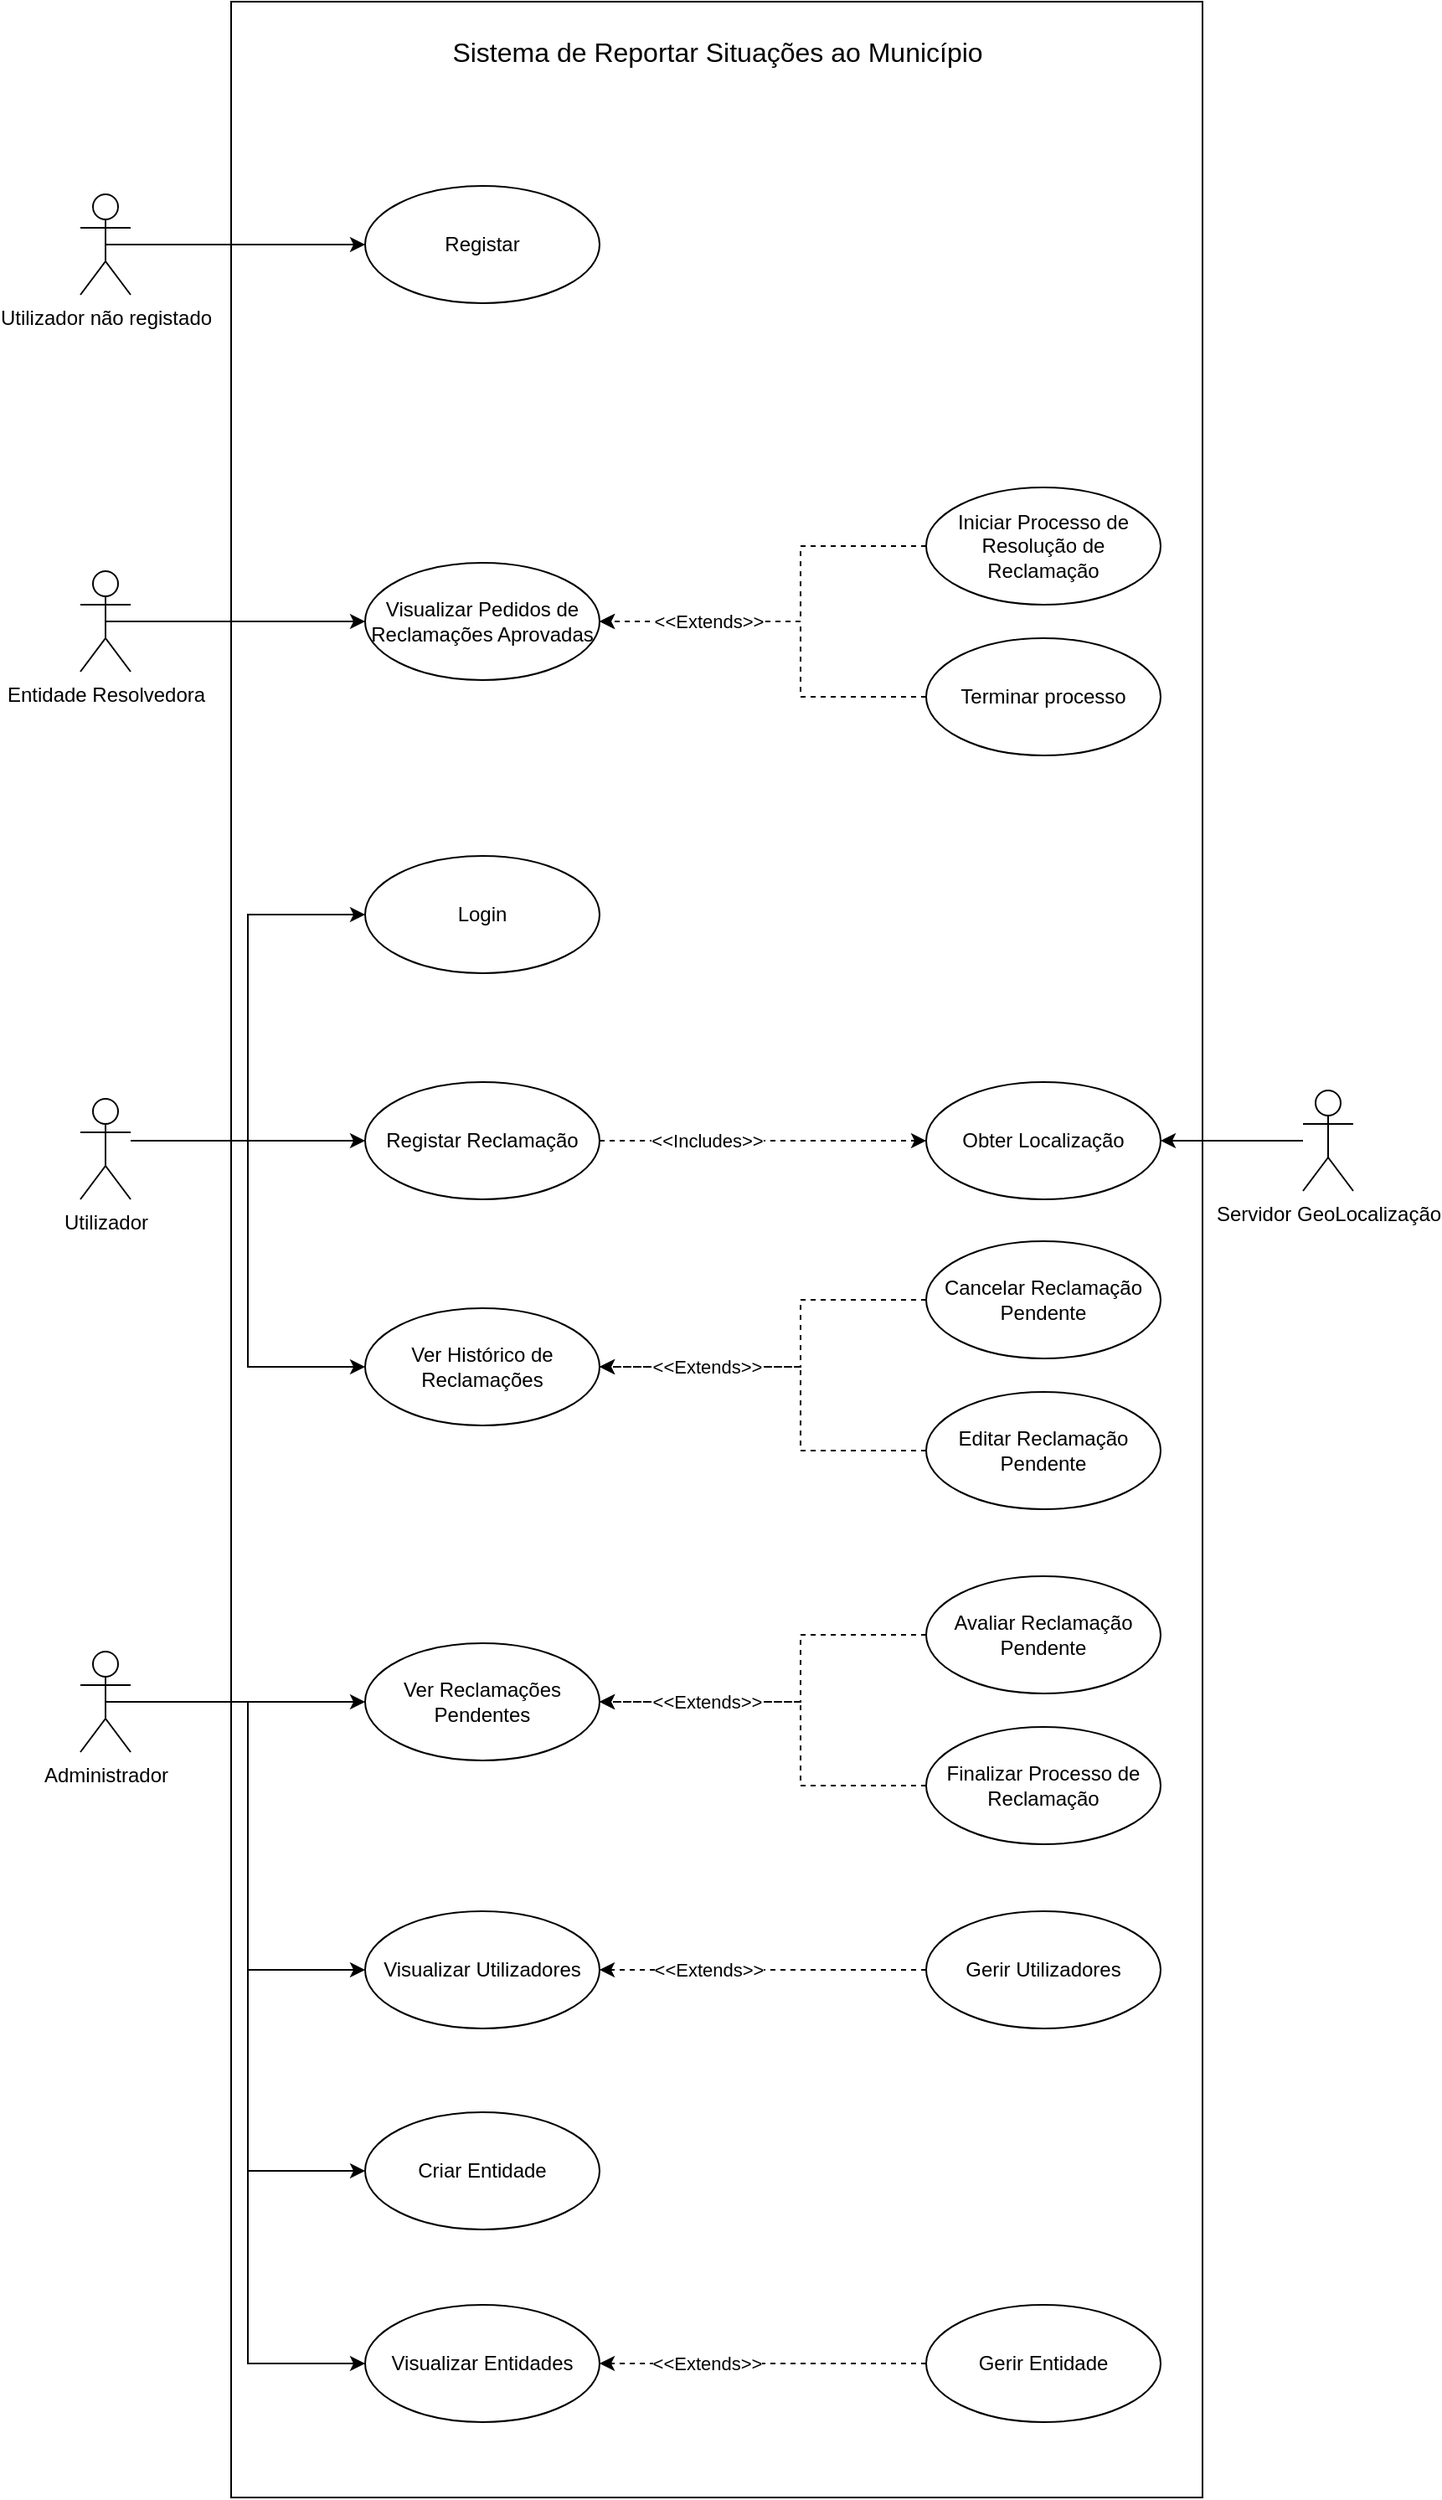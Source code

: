 <mxfile version="14.4.4" type="device"><diagram id="tkzAL4-wK5SUaIzyktco" name="Page-1"><mxGraphModel dx="2500" dy="896" grid="1" gridSize="10" guides="1" tooltips="1" connect="1" arrows="1" fold="1" page="1" pageScale="1" pageWidth="827" pageHeight="1169" math="0" shadow="0"><root><mxCell id="0"/><mxCell id="1" parent="0"/><mxCell id="OmD_Ws-kqqnIf-lp3qXM-156" value="" style="verticalLabelPosition=bottom;verticalAlign=top;html=1;shape=mxgraph.basic.rect;fillColor2=none;strokeWidth=1;size=20;indent=5;" vertex="1" parent="1"><mxGeometry x="130" y="40" width="580" height="1490" as="geometry"/></mxCell><mxCell id="OmD_Ws-kqqnIf-lp3qXM-2" style="edgeStyle=orthogonalEdgeStyle;rounded=0;orthogonalLoop=1;jettySize=auto;html=1;exitX=0.5;exitY=0.5;exitDx=0;exitDy=0;exitPerimeter=0;" edge="1" parent="1" source="OmD_Ws-kqqnIf-lp3qXM-3" target="OmD_Ws-kqqnIf-lp3qXM-11"><mxGeometry relative="1" as="geometry"/></mxCell><mxCell id="OmD_Ws-kqqnIf-lp3qXM-3" value="Utilizador não registado" style="shape=umlActor;verticalLabelPosition=bottom;verticalAlign=top;html=1;" vertex="1" parent="1"><mxGeometry x="40" y="155" width="30" height="60" as="geometry"/></mxCell><mxCell id="OmD_Ws-kqqnIf-lp3qXM-150" style="edgeStyle=orthogonalEdgeStyle;rounded=0;orthogonalLoop=1;jettySize=auto;html=1;entryX=0;entryY=0.5;entryDx=0;entryDy=0;endArrow=classic;endFill=1;" edge="1" parent="1" source="OmD_Ws-kqqnIf-lp3qXM-8" target="OmD_Ws-kqqnIf-lp3qXM-12"><mxGeometry relative="1" as="geometry"><Array as="points"><mxPoint x="140" y="720"/><mxPoint x="140" y="585"/></Array></mxGeometry></mxCell><mxCell id="OmD_Ws-kqqnIf-lp3qXM-151" style="edgeStyle=orthogonalEdgeStyle;rounded=0;orthogonalLoop=1;jettySize=auto;html=1;endArrow=classic;endFill=1;" edge="1" parent="1" source="OmD_Ws-kqqnIf-lp3qXM-8" target="OmD_Ws-kqqnIf-lp3qXM-15"><mxGeometry relative="1" as="geometry"><Array as="points"><mxPoint x="110" y="720"/><mxPoint x="110" y="720"/></Array></mxGeometry></mxCell><mxCell id="OmD_Ws-kqqnIf-lp3qXM-152" style="edgeStyle=orthogonalEdgeStyle;rounded=0;orthogonalLoop=1;jettySize=auto;html=1;entryX=0;entryY=0.5;entryDx=0;entryDy=0;endArrow=classic;endFill=1;" edge="1" parent="1" source="OmD_Ws-kqqnIf-lp3qXM-8" target="OmD_Ws-kqqnIf-lp3qXM-18"><mxGeometry relative="1" as="geometry"><Array as="points"><mxPoint x="140" y="720"/><mxPoint x="140" y="855"/></Array></mxGeometry></mxCell><mxCell id="OmD_Ws-kqqnIf-lp3qXM-8" value="Utilizador" style="shape=umlActor;verticalLabelPosition=bottom;verticalAlign=top;html=1;" vertex="1" parent="1"><mxGeometry x="40" y="695" width="30" height="60" as="geometry"/></mxCell><mxCell id="OmD_Ws-kqqnIf-lp3qXM-9" style="edgeStyle=orthogonalEdgeStyle;rounded=0;orthogonalLoop=1;jettySize=auto;html=1;entryX=1;entryY=0.5;entryDx=0;entryDy=0;" edge="1" parent="1" source="OmD_Ws-kqqnIf-lp3qXM-10" target="OmD_Ws-kqqnIf-lp3qXM-20"><mxGeometry relative="1" as="geometry"/></mxCell><mxCell id="OmD_Ws-kqqnIf-lp3qXM-10" value="Servidor GeoLocalização" style="shape=umlActor;verticalLabelPosition=bottom;verticalAlign=top;html=1;" vertex="1" parent="1"><mxGeometry x="770" y="690" width="30" height="60" as="geometry"/></mxCell><mxCell id="OmD_Ws-kqqnIf-lp3qXM-11" value="Registar" style="ellipse;whiteSpace=wrap;html=1;" vertex="1" parent="1"><mxGeometry x="210" y="150" width="140" height="70" as="geometry"/></mxCell><mxCell id="OmD_Ws-kqqnIf-lp3qXM-12" value="Login" style="ellipse;whiteSpace=wrap;html=1;" vertex="1" parent="1"><mxGeometry x="210" y="550" width="140" height="70" as="geometry"/></mxCell><mxCell id="OmD_Ws-kqqnIf-lp3qXM-52" style="edgeStyle=orthogonalEdgeStyle;rounded=0;orthogonalLoop=1;jettySize=auto;html=1;entryX=0;entryY=0.5;entryDx=0;entryDy=0;dashed=1;" edge="1" parent="1" source="OmD_Ws-kqqnIf-lp3qXM-15" target="OmD_Ws-kqqnIf-lp3qXM-20"><mxGeometry relative="1" as="geometry"/></mxCell><mxCell id="OmD_Ws-kqqnIf-lp3qXM-53" value="&amp;lt;&amp;lt;Includes&amp;gt;&amp;gt;" style="edgeLabel;html=1;align=center;verticalAlign=middle;resizable=0;points=[];" vertex="1" connectable="0" parent="OmD_Ws-kqqnIf-lp3qXM-52"><mxGeometry x="-0.78" y="-6" relative="1" as="geometry"><mxPoint x="42.62" y="-6" as="offset"/></mxGeometry></mxCell><mxCell id="OmD_Ws-kqqnIf-lp3qXM-15" value="Registar Reclamação" style="ellipse;whiteSpace=wrap;html=1;" vertex="1" parent="1"><mxGeometry x="210" y="685" width="140" height="70" as="geometry"/></mxCell><mxCell id="OmD_Ws-kqqnIf-lp3qXM-18" value="Ver Histórico de Reclamações" style="ellipse;whiteSpace=wrap;html=1;" vertex="1" parent="1"><mxGeometry x="210" y="820" width="140" height="70" as="geometry"/></mxCell><mxCell id="OmD_Ws-kqqnIf-lp3qXM-19" value="Sistema de Reportar Situações ao Município" style="text;html=1;align=center;verticalAlign=middle;resizable=0;points=[];autosize=1;fontSize=16;" vertex="1" parent="1"><mxGeometry x="255" y="60" width="330" height="20" as="geometry"/></mxCell><mxCell id="OmD_Ws-kqqnIf-lp3qXM-20" value="Obter Localização" style="ellipse;whiteSpace=wrap;html=1;" vertex="1" parent="1"><mxGeometry x="545" y="685" width="140" height="70" as="geometry"/></mxCell><mxCell id="OmD_Ws-kqqnIf-lp3qXM-146" style="edgeStyle=orthogonalEdgeStyle;rounded=0;orthogonalLoop=1;jettySize=auto;html=1;entryX=1;entryY=0.5;entryDx=0;entryDy=0;dashed=1;endArrow=classic;endFill=1;" edge="1" parent="1" source="OmD_Ws-kqqnIf-lp3qXM-55" target="OmD_Ws-kqqnIf-lp3qXM-18"><mxGeometry relative="1" as="geometry"><Array as="points"><mxPoint x="470" y="815"/><mxPoint x="470" y="855"/></Array></mxGeometry></mxCell><mxCell id="OmD_Ws-kqqnIf-lp3qXM-55" value="Cancelar Reclamação Pendente" style="ellipse;whiteSpace=wrap;html=1;" vertex="1" parent="1"><mxGeometry x="545" y="780" width="140" height="70" as="geometry"/></mxCell><mxCell id="OmD_Ws-kqqnIf-lp3qXM-147" style="edgeStyle=orthogonalEdgeStyle;rounded=0;orthogonalLoop=1;jettySize=auto;html=1;entryX=1;entryY=0.5;entryDx=0;entryDy=0;dashed=1;endArrow=classic;endFill=1;" edge="1" parent="1" source="OmD_Ws-kqqnIf-lp3qXM-58" target="OmD_Ws-kqqnIf-lp3qXM-18"><mxGeometry relative="1" as="geometry"><Array as="points"><mxPoint x="470" y="905"/><mxPoint x="470" y="855"/></Array></mxGeometry></mxCell><mxCell id="OmD_Ws-kqqnIf-lp3qXM-149" value="&amp;lt;&amp;lt;Extends&amp;gt;&amp;gt;" style="edgeLabel;html=1;align=center;verticalAlign=middle;resizable=0;points=[];" vertex="1" connectable="0" parent="OmD_Ws-kqqnIf-lp3qXM-147"><mxGeometry x="0.686" y="1" relative="1" as="geometry"><mxPoint x="25.4" y="-1" as="offset"/></mxGeometry></mxCell><mxCell id="OmD_Ws-kqqnIf-lp3qXM-58" value="Editar Reclamação Pendente" style="ellipse;whiteSpace=wrap;html=1;" vertex="1" parent="1"><mxGeometry x="545" y="870" width="140" height="70" as="geometry"/></mxCell><mxCell id="OmD_Ws-kqqnIf-lp3qXM-71" style="edgeStyle=orthogonalEdgeStyle;rounded=0;orthogonalLoop=1;jettySize=auto;html=1;" edge="1" parent="1" source="OmD_Ws-kqqnIf-lp3qXM-61" target="OmD_Ws-kqqnIf-lp3qXM-64"><mxGeometry relative="1" as="geometry"/></mxCell><mxCell id="OmD_Ws-kqqnIf-lp3qXM-86" style="edgeStyle=orthogonalEdgeStyle;rounded=0;orthogonalLoop=1;jettySize=auto;html=1;exitX=0.5;exitY=0.5;exitDx=0;exitDy=0;exitPerimeter=0;entryX=0;entryY=0.5;entryDx=0;entryDy=0;" edge="1" parent="1" source="OmD_Ws-kqqnIf-lp3qXM-61" target="OmD_Ws-kqqnIf-lp3qXM-85"><mxGeometry relative="1" as="geometry"/></mxCell><mxCell id="OmD_Ws-kqqnIf-lp3qXM-88" style="edgeStyle=orthogonalEdgeStyle;rounded=0;orthogonalLoop=1;jettySize=auto;html=1;entryX=0;entryY=0.5;entryDx=0;entryDy=0;" edge="1" parent="1" source="OmD_Ws-kqqnIf-lp3qXM-61" target="OmD_Ws-kqqnIf-lp3qXM-87"><mxGeometry relative="1" as="geometry"/></mxCell><mxCell id="OmD_Ws-kqqnIf-lp3qXM-103" style="edgeStyle=orthogonalEdgeStyle;rounded=0;orthogonalLoop=1;jettySize=auto;html=1;entryX=0;entryY=0.5;entryDx=0;entryDy=0;" edge="1" parent="1" source="OmD_Ws-kqqnIf-lp3qXM-61" target="OmD_Ws-kqqnIf-lp3qXM-76"><mxGeometry relative="1" as="geometry"/></mxCell><mxCell id="OmD_Ws-kqqnIf-lp3qXM-61" value="Administrador" style="shape=umlActor;verticalLabelPosition=bottom;verticalAlign=top;html=1;" vertex="1" parent="1"><mxGeometry x="40" y="1025" width="30" height="60" as="geometry"/></mxCell><mxCell id="OmD_Ws-kqqnIf-lp3qXM-64" value="Ver Reclamações Pendentes" style="ellipse;whiteSpace=wrap;html=1;" vertex="1" parent="1"><mxGeometry x="210" y="1020" width="140" height="70" as="geometry"/></mxCell><mxCell id="OmD_Ws-kqqnIf-lp3qXM-143" style="edgeStyle=orthogonalEdgeStyle;rounded=0;orthogonalLoop=1;jettySize=auto;html=1;entryX=1;entryY=0.5;entryDx=0;entryDy=0;dashed=1;endArrow=classic;endFill=1;" edge="1" parent="1" source="OmD_Ws-kqqnIf-lp3qXM-66" target="OmD_Ws-kqqnIf-lp3qXM-64"><mxGeometry relative="1" as="geometry"><Array as="points"><mxPoint x="470" y="1015"/><mxPoint x="470" y="1055"/></Array></mxGeometry></mxCell><mxCell id="OmD_Ws-kqqnIf-lp3qXM-66" value="Avaliar Reclamação Pendente" style="ellipse;whiteSpace=wrap;html=1;" vertex="1" parent="1"><mxGeometry x="545" y="980" width="140" height="70" as="geometry"/></mxCell><mxCell id="OmD_Ws-kqqnIf-lp3qXM-144" style="edgeStyle=orthogonalEdgeStyle;rounded=0;orthogonalLoop=1;jettySize=auto;html=1;entryX=1;entryY=0.5;entryDx=0;entryDy=0;dashed=1;endArrow=classic;endFill=1;" edge="1" parent="1" source="OmD_Ws-kqqnIf-lp3qXM-70" target="OmD_Ws-kqqnIf-lp3qXM-64"><mxGeometry relative="1" as="geometry"><Array as="points"><mxPoint x="470" y="1105"/><mxPoint x="470" y="1055"/></Array></mxGeometry></mxCell><mxCell id="OmD_Ws-kqqnIf-lp3qXM-145" value="&amp;lt;&amp;lt;Extends&amp;gt;&amp;gt;" style="edgeLabel;html=1;align=center;verticalAlign=middle;resizable=0;points=[];" vertex="1" connectable="0" parent="OmD_Ws-kqqnIf-lp3qXM-144"><mxGeometry x="0.69" y="1" relative="1" as="geometry"><mxPoint x="25.67" y="-1" as="offset"/></mxGeometry></mxCell><mxCell id="OmD_Ws-kqqnIf-lp3qXM-70" value="Finalizar Processo de Reclamação" style="ellipse;whiteSpace=wrap;html=1;" vertex="1" parent="1"><mxGeometry x="545" y="1070" width="140" height="70" as="geometry"/></mxCell><mxCell id="OmD_Ws-kqqnIf-lp3qXM-76" value="Visualizar Utilizadores" style="ellipse;whiteSpace=wrap;html=1;" vertex="1" parent="1"><mxGeometry x="210" y="1180" width="140" height="70" as="geometry"/></mxCell><mxCell id="OmD_Ws-kqqnIf-lp3qXM-140" style="edgeStyle=orthogonalEdgeStyle;rounded=0;orthogonalLoop=1;jettySize=auto;html=1;entryX=1;entryY=0.5;entryDx=0;entryDy=0;dashed=1;endArrow=classic;endFill=1;" edge="1" parent="1" source="OmD_Ws-kqqnIf-lp3qXM-80" target="OmD_Ws-kqqnIf-lp3qXM-76"><mxGeometry relative="1" as="geometry"/></mxCell><mxCell id="OmD_Ws-kqqnIf-lp3qXM-141" value="&amp;lt;&amp;lt;Extends&amp;gt;&amp;gt;" style="edgeLabel;html=1;align=center;verticalAlign=middle;resizable=0;points=[];" vertex="1" connectable="0" parent="OmD_Ws-kqqnIf-lp3qXM-140"><mxGeometry x="0.392" y="-1" relative="1" as="geometry"><mxPoint x="4.86" y="1" as="offset"/></mxGeometry></mxCell><mxCell id="OmD_Ws-kqqnIf-lp3qXM-80" value="Gerir Utilizadores" style="ellipse;whiteSpace=wrap;html=1;" vertex="1" parent="1"><mxGeometry x="545" y="1180" width="140" height="70" as="geometry"/></mxCell><mxCell id="OmD_Ws-kqqnIf-lp3qXM-85" value="Criar Entidade" style="ellipse;whiteSpace=wrap;html=1;" vertex="1" parent="1"><mxGeometry x="210" y="1300" width="140" height="70" as="geometry"/></mxCell><mxCell id="OmD_Ws-kqqnIf-lp3qXM-87" value="Visualizar Entidades" style="ellipse;whiteSpace=wrap;html=1;" vertex="1" parent="1"><mxGeometry x="210" y="1415" width="140" height="70" as="geometry"/></mxCell><mxCell id="OmD_Ws-kqqnIf-lp3qXM-91" style="edgeStyle=orthogonalEdgeStyle;rounded=0;orthogonalLoop=1;jettySize=auto;html=1;dashed=1;" edge="1" parent="1" source="OmD_Ws-kqqnIf-lp3qXM-90" target="OmD_Ws-kqqnIf-lp3qXM-87"><mxGeometry relative="1" as="geometry"/></mxCell><mxCell id="OmD_Ws-kqqnIf-lp3qXM-92" value="&amp;lt;&amp;lt;Extends&amp;gt;&amp;gt;" style="edgeLabel;html=1;align=center;verticalAlign=middle;resizable=0;points=[];" vertex="1" connectable="0" parent="OmD_Ws-kqqnIf-lp3qXM-91"><mxGeometry x="0.332" relative="1" as="geometry"><mxPoint x="-1.34" as="offset"/></mxGeometry></mxCell><mxCell id="OmD_Ws-kqqnIf-lp3qXM-90" value="Gerir Entidade" style="ellipse;whiteSpace=wrap;html=1;" vertex="1" parent="1"><mxGeometry x="545" y="1415" width="140" height="70" as="geometry"/></mxCell><mxCell id="OmD_Ws-kqqnIf-lp3qXM-113" style="edgeStyle=orthogonalEdgeStyle;rounded=0;orthogonalLoop=1;jettySize=auto;html=1;exitX=0.5;exitY=0.5;exitDx=0;exitDy=0;exitPerimeter=0;entryX=0;entryY=0.5;entryDx=0;entryDy=0;" edge="1" parent="1" source="OmD_Ws-kqqnIf-lp3qXM-104" target="OmD_Ws-kqqnIf-lp3qXM-110"><mxGeometry relative="1" as="geometry"/></mxCell><mxCell id="OmD_Ws-kqqnIf-lp3qXM-104" value="Entidade Resolvedora" style="shape=umlActor;verticalLabelPosition=bottom;verticalAlign=top;html=1;" vertex="1" parent="1"><mxGeometry x="40" y="380" width="30" height="60" as="geometry"/></mxCell><mxCell id="OmD_Ws-kqqnIf-lp3qXM-110" value="Visualizar Pedidos de Reclamações Aprovadas" style="ellipse;whiteSpace=wrap;html=1;" vertex="1" parent="1"><mxGeometry x="210" y="375" width="140" height="70" as="geometry"/></mxCell><mxCell id="OmD_Ws-kqqnIf-lp3qXM-153" style="edgeStyle=orthogonalEdgeStyle;rounded=0;orthogonalLoop=1;jettySize=auto;html=1;entryX=1;entryY=0.5;entryDx=0;entryDy=0;endArrow=classic;endFill=1;dashed=1;" edge="1" parent="1" source="OmD_Ws-kqqnIf-lp3qXM-111" target="OmD_Ws-kqqnIf-lp3qXM-110"><mxGeometry relative="1" as="geometry"><Array as="points"><mxPoint x="470" y="365"/><mxPoint x="470" y="410"/></Array></mxGeometry></mxCell><mxCell id="OmD_Ws-kqqnIf-lp3qXM-111" value="Iniciar Processo de Resolução de Reclamação" style="ellipse;whiteSpace=wrap;html=1;" vertex="1" parent="1"><mxGeometry x="545" y="330" width="140" height="70" as="geometry"/></mxCell><mxCell id="OmD_Ws-kqqnIf-lp3qXM-154" style="edgeStyle=orthogonalEdgeStyle;rounded=0;orthogonalLoop=1;jettySize=auto;html=1;entryX=1;entryY=0.5;entryDx=0;entryDy=0;endArrow=classic;endFill=1;dashed=1;" edge="1" parent="1" source="OmD_Ws-kqqnIf-lp3qXM-112" target="OmD_Ws-kqqnIf-lp3qXM-110"><mxGeometry relative="1" as="geometry"><Array as="points"><mxPoint x="470" y="455"/><mxPoint x="470" y="410"/></Array></mxGeometry></mxCell><mxCell id="OmD_Ws-kqqnIf-lp3qXM-155" value="&amp;lt;&amp;lt;Extends&amp;gt;&amp;gt;" style="edgeLabel;html=1;align=center;verticalAlign=middle;resizable=0;points=[];" vertex="1" connectable="0" parent="OmD_Ws-kqqnIf-lp3qXM-154"><mxGeometry x="0.745" y="-1" relative="1" as="geometry"><mxPoint x="34" y="1" as="offset"/></mxGeometry></mxCell><mxCell id="OmD_Ws-kqqnIf-lp3qXM-112" value="Terminar processo" style="ellipse;whiteSpace=wrap;html=1;" vertex="1" parent="1"><mxGeometry x="545" y="420" width="140" height="70" as="geometry"/></mxCell></root></mxGraphModel></diagram></mxfile>